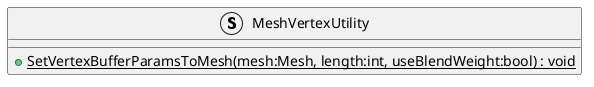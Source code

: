 @startuml
struct MeshVertexUtility {
    + {static} SetVertexBufferParamsToMesh(mesh:Mesh, length:int, useBlendWeight:bool) : void
}
@enduml
